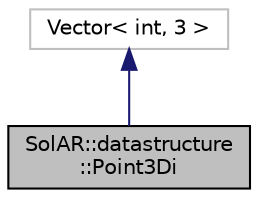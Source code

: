 digraph "SolAR::datastructure::Point3Di"
{
 // LATEX_PDF_SIZE
  edge [fontname="Helvetica",fontsize="10",labelfontname="Helvetica",labelfontsize="10"];
  node [fontname="Helvetica",fontsize="10",shape=record];
  Node1 [label="SolAR::datastructure\l::Point3Di",height=0.2,width=0.4,color="black", fillcolor="grey75", style="filled", fontcolor="black",tooltip="A 3D point with coordinates defined with integers."];
  Node2 -> Node1 [dir="back",color="midnightblue",fontsize="10",style="solid",fontname="Helvetica"];
  Node2 [label="Vector\< int, 3 \>",height=0.2,width=0.4,color="grey75", fillcolor="white", style="filled",tooltip=" "];
}
